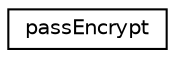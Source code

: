 digraph "Graphical Class Hierarchy"
{
  edge [fontname="Helvetica",fontsize="10",labelfontname="Helvetica",labelfontsize="10"];
  node [fontname="Helvetica",fontsize="10",shape=record];
  rankdir="LR";
  Node0 [label="passEncrypt",height=0.2,width=0.4,color="black", fillcolor="white", style="filled",URL="$classpassEncrypt.html"];
}
